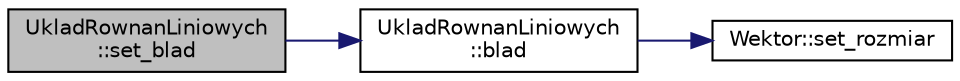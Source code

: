 digraph "UkladRownanLiniowych::set_blad"
{
  edge [fontname="Helvetica",fontsize="10",labelfontname="Helvetica",labelfontsize="10"];
  node [fontname="Helvetica",fontsize="10",shape=record];
  rankdir="LR";
  Node1 [label="UkladRownanLiniowych\l::set_blad",height=0.2,width=0.4,color="black", fillcolor="grey75", style="filled" fontcolor="black"];
  Node1 -> Node2 [color="midnightblue",fontsize="10",style="solid",fontname="Helvetica"];
  Node2 [label="UkladRownanLiniowych\l::blad",height=0.2,width=0.4,color="black", fillcolor="white", style="filled",URL="$class_uklad_rownan_liniowych.html#a3dfda7f69495fbcd24011e6841687827",tooltip="Obliczanie wektora błędu. "];
  Node2 -> Node3 [color="midnightblue",fontsize="10",style="solid",fontname="Helvetica"];
  Node3 [label="Wektor::set_rozmiar",height=0.2,width=0.4,color="black", fillcolor="white", style="filled",URL="$class_wektor.html#acc29f29da6606a48cd411878265e5f48",tooltip="Metoda ustawia rozmiar wektora. "];
}
